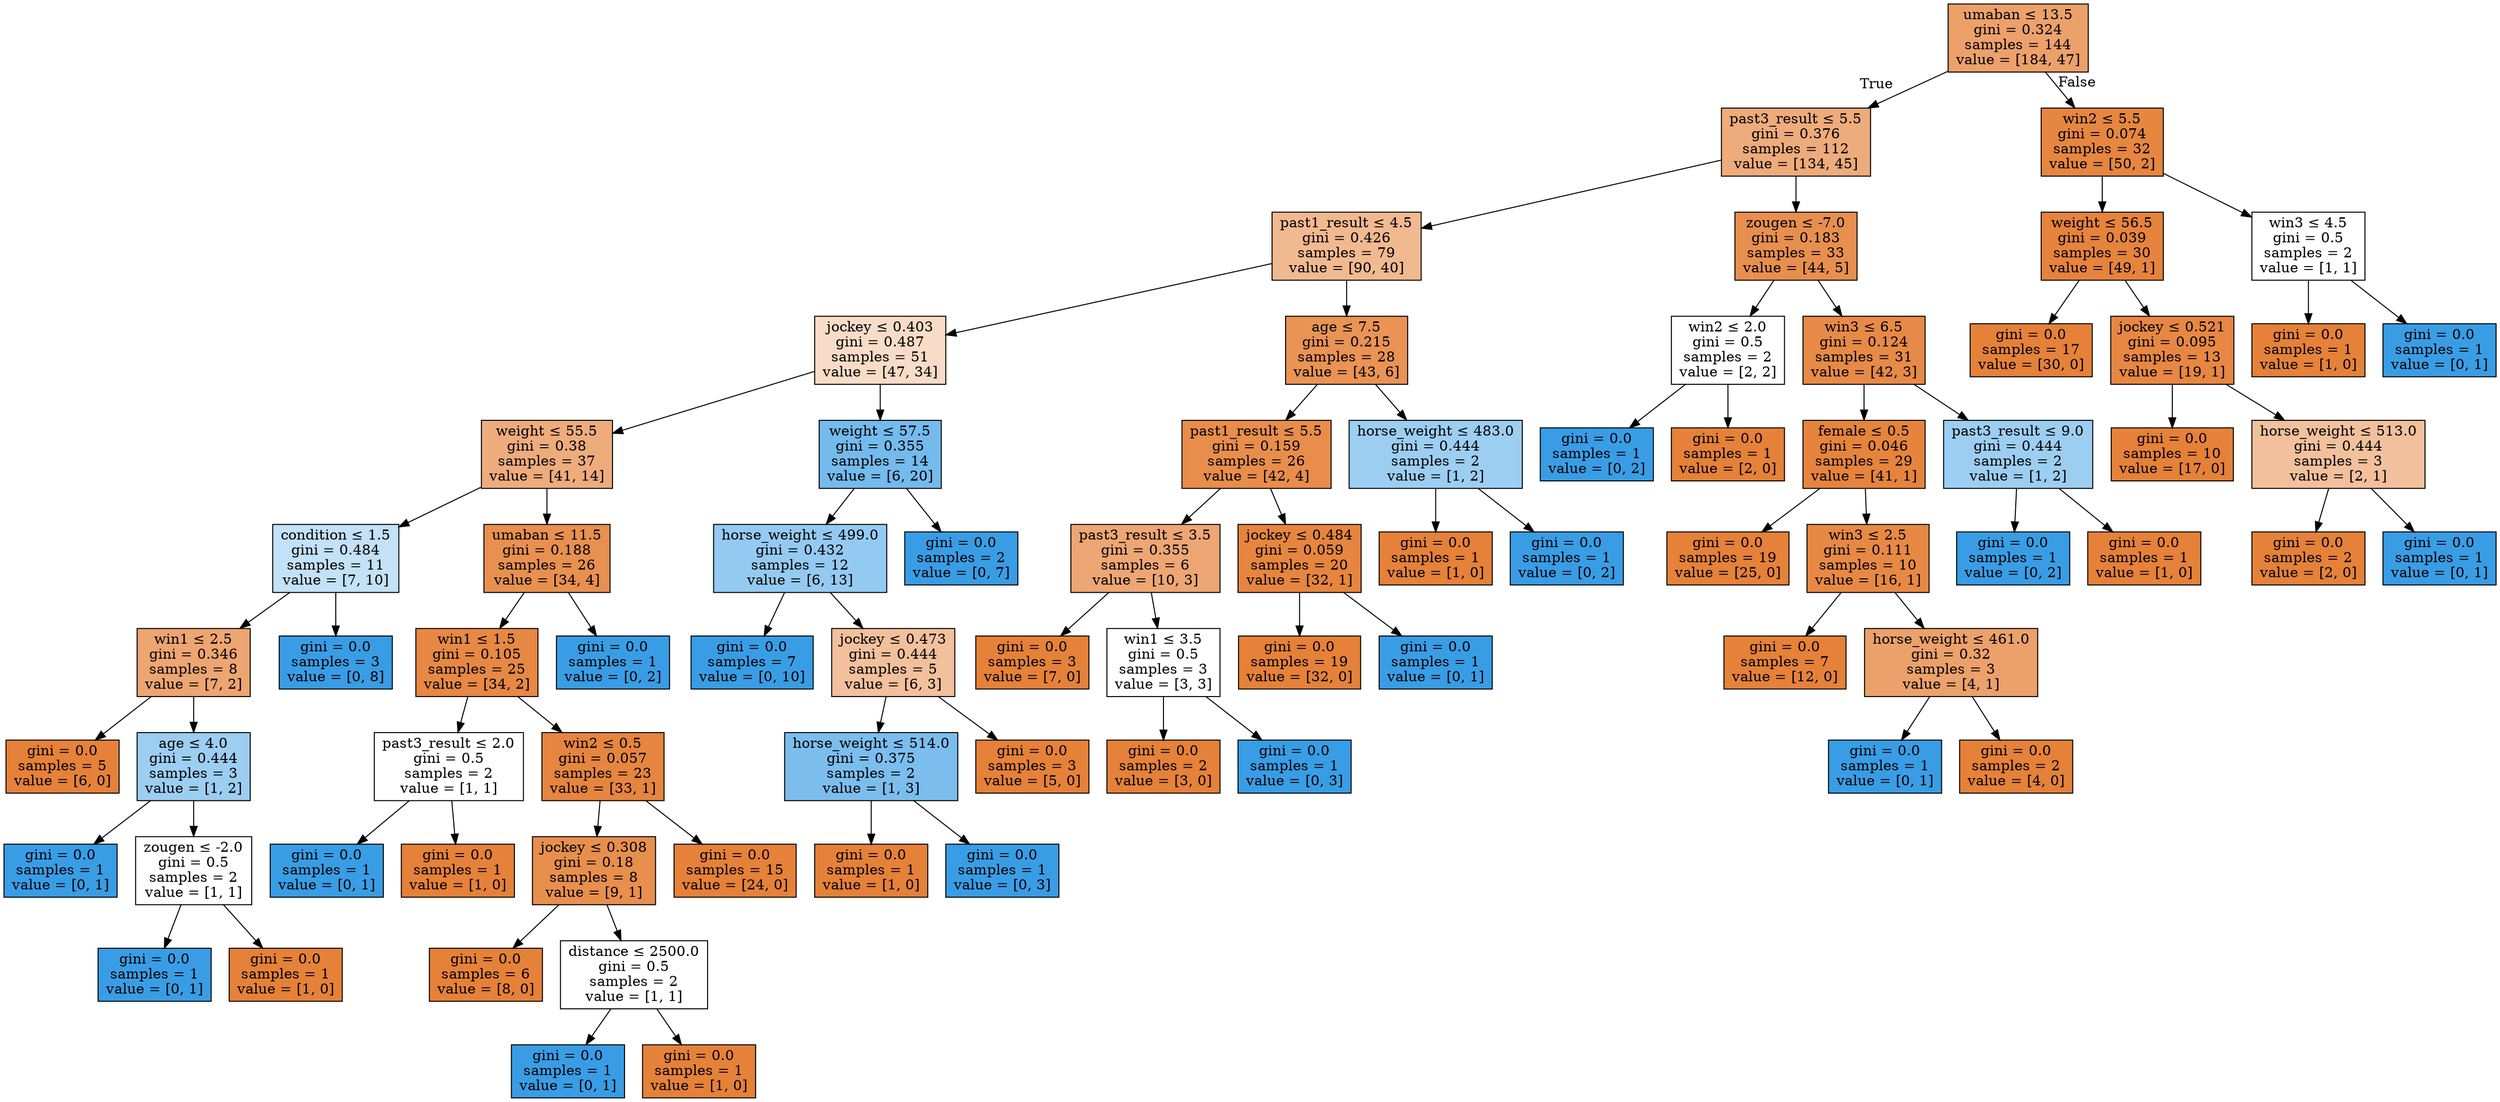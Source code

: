 digraph Tree {
node [shape=box, style="filled", color="black"] ;
0 [label=<umaban &le; 13.5<br/>gini = 0.324<br/>samples = 144<br/>value = [184, 47]>, fillcolor="#e58139be"] ;
1 [label=<past3_result &le; 5.5<br/>gini = 0.376<br/>samples = 112<br/>value = [134, 45]>, fillcolor="#e58139a9"] ;
0 -> 1 [labeldistance=2.5, labelangle=45, headlabel="True"] ;
2 [label=<past1_result &le; 4.5<br/>gini = 0.426<br/>samples = 79<br/>value = [90, 40]>, fillcolor="#e581398e"] ;
1 -> 2 ;
3 [label=<jockey &le; 0.403<br/>gini = 0.487<br/>samples = 51<br/>value = [47, 34]>, fillcolor="#e5813947"] ;
2 -> 3 ;
4 [label=<weight &le; 55.5<br/>gini = 0.38<br/>samples = 37<br/>value = [41, 14]>, fillcolor="#e58139a8"] ;
3 -> 4 ;
5 [label=<condition &le; 1.5<br/>gini = 0.484<br/>samples = 11<br/>value = [7, 10]>, fillcolor="#399de54d"] ;
4 -> 5 ;
6 [label=<win1 &le; 2.5<br/>gini = 0.346<br/>samples = 8<br/>value = [7, 2]>, fillcolor="#e58139b6"] ;
5 -> 6 ;
7 [label=<gini = 0.0<br/>samples = 5<br/>value = [6, 0]>, fillcolor="#e58139ff"] ;
6 -> 7 ;
8 [label=<age &le; 4.0<br/>gini = 0.444<br/>samples = 3<br/>value = [1, 2]>, fillcolor="#399de57f"] ;
6 -> 8 ;
9 [label=<gini = 0.0<br/>samples = 1<br/>value = [0, 1]>, fillcolor="#399de5ff"] ;
8 -> 9 ;
10 [label=<zougen &le; -2.0<br/>gini = 0.5<br/>samples = 2<br/>value = [1, 1]>, fillcolor="#e5813900"] ;
8 -> 10 ;
11 [label=<gini = 0.0<br/>samples = 1<br/>value = [0, 1]>, fillcolor="#399de5ff"] ;
10 -> 11 ;
12 [label=<gini = 0.0<br/>samples = 1<br/>value = [1, 0]>, fillcolor="#e58139ff"] ;
10 -> 12 ;
13 [label=<gini = 0.0<br/>samples = 3<br/>value = [0, 8]>, fillcolor="#399de5ff"] ;
5 -> 13 ;
14 [label=<umaban &le; 11.5<br/>gini = 0.188<br/>samples = 26<br/>value = [34, 4]>, fillcolor="#e58139e1"] ;
4 -> 14 ;
15 [label=<win1 &le; 1.5<br/>gini = 0.105<br/>samples = 25<br/>value = [34, 2]>, fillcolor="#e58139f0"] ;
14 -> 15 ;
16 [label=<past3_result &le; 2.0<br/>gini = 0.5<br/>samples = 2<br/>value = [1, 1]>, fillcolor="#e5813900"] ;
15 -> 16 ;
17 [label=<gini = 0.0<br/>samples = 1<br/>value = [0, 1]>, fillcolor="#399de5ff"] ;
16 -> 17 ;
18 [label=<gini = 0.0<br/>samples = 1<br/>value = [1, 0]>, fillcolor="#e58139ff"] ;
16 -> 18 ;
19 [label=<win2 &le; 0.5<br/>gini = 0.057<br/>samples = 23<br/>value = [33, 1]>, fillcolor="#e58139f7"] ;
15 -> 19 ;
20 [label=<jockey &le; 0.308<br/>gini = 0.18<br/>samples = 8<br/>value = [9, 1]>, fillcolor="#e58139e3"] ;
19 -> 20 ;
21 [label=<gini = 0.0<br/>samples = 6<br/>value = [8, 0]>, fillcolor="#e58139ff"] ;
20 -> 21 ;
22 [label=<distance &le; 2500.0<br/>gini = 0.5<br/>samples = 2<br/>value = [1, 1]>, fillcolor="#e5813900"] ;
20 -> 22 ;
23 [label=<gini = 0.0<br/>samples = 1<br/>value = [0, 1]>, fillcolor="#399de5ff"] ;
22 -> 23 ;
24 [label=<gini = 0.0<br/>samples = 1<br/>value = [1, 0]>, fillcolor="#e58139ff"] ;
22 -> 24 ;
25 [label=<gini = 0.0<br/>samples = 15<br/>value = [24, 0]>, fillcolor="#e58139ff"] ;
19 -> 25 ;
26 [label=<gini = 0.0<br/>samples = 1<br/>value = [0, 2]>, fillcolor="#399de5ff"] ;
14 -> 26 ;
27 [label=<weight &le; 57.5<br/>gini = 0.355<br/>samples = 14<br/>value = [6, 20]>, fillcolor="#399de5b3"] ;
3 -> 27 ;
28 [label=<horse_weight &le; 499.0<br/>gini = 0.432<br/>samples = 12<br/>value = [6, 13]>, fillcolor="#399de589"] ;
27 -> 28 ;
29 [label=<gini = 0.0<br/>samples = 7<br/>value = [0, 10]>, fillcolor="#399de5ff"] ;
28 -> 29 ;
30 [label=<jockey &le; 0.473<br/>gini = 0.444<br/>samples = 5<br/>value = [6, 3]>, fillcolor="#e581397f"] ;
28 -> 30 ;
31 [label=<horse_weight &le; 514.0<br/>gini = 0.375<br/>samples = 2<br/>value = [1, 3]>, fillcolor="#399de5aa"] ;
30 -> 31 ;
32 [label=<gini = 0.0<br/>samples = 1<br/>value = [1, 0]>, fillcolor="#e58139ff"] ;
31 -> 32 ;
33 [label=<gini = 0.0<br/>samples = 1<br/>value = [0, 3]>, fillcolor="#399de5ff"] ;
31 -> 33 ;
34 [label=<gini = 0.0<br/>samples = 3<br/>value = [5, 0]>, fillcolor="#e58139ff"] ;
30 -> 34 ;
35 [label=<gini = 0.0<br/>samples = 2<br/>value = [0, 7]>, fillcolor="#399de5ff"] ;
27 -> 35 ;
36 [label=<age &le; 7.5<br/>gini = 0.215<br/>samples = 28<br/>value = [43, 6]>, fillcolor="#e58139db"] ;
2 -> 36 ;
37 [label=<past1_result &le; 5.5<br/>gini = 0.159<br/>samples = 26<br/>value = [42, 4]>, fillcolor="#e58139e7"] ;
36 -> 37 ;
38 [label=<past3_result &le; 3.5<br/>gini = 0.355<br/>samples = 6<br/>value = [10, 3]>, fillcolor="#e58139b3"] ;
37 -> 38 ;
39 [label=<gini = 0.0<br/>samples = 3<br/>value = [7, 0]>, fillcolor="#e58139ff"] ;
38 -> 39 ;
40 [label=<win1 &le; 3.5<br/>gini = 0.5<br/>samples = 3<br/>value = [3, 3]>, fillcolor="#e5813900"] ;
38 -> 40 ;
41 [label=<gini = 0.0<br/>samples = 2<br/>value = [3, 0]>, fillcolor="#e58139ff"] ;
40 -> 41 ;
42 [label=<gini = 0.0<br/>samples = 1<br/>value = [0, 3]>, fillcolor="#399de5ff"] ;
40 -> 42 ;
43 [label=<jockey &le; 0.484<br/>gini = 0.059<br/>samples = 20<br/>value = [32, 1]>, fillcolor="#e58139f7"] ;
37 -> 43 ;
44 [label=<gini = 0.0<br/>samples = 19<br/>value = [32, 0]>, fillcolor="#e58139ff"] ;
43 -> 44 ;
45 [label=<gini = 0.0<br/>samples = 1<br/>value = [0, 1]>, fillcolor="#399de5ff"] ;
43 -> 45 ;
46 [label=<horse_weight &le; 483.0<br/>gini = 0.444<br/>samples = 2<br/>value = [1, 2]>, fillcolor="#399de57f"] ;
36 -> 46 ;
47 [label=<gini = 0.0<br/>samples = 1<br/>value = [1, 0]>, fillcolor="#e58139ff"] ;
46 -> 47 ;
48 [label=<gini = 0.0<br/>samples = 1<br/>value = [0, 2]>, fillcolor="#399de5ff"] ;
46 -> 48 ;
49 [label=<zougen &le; -7.0<br/>gini = 0.183<br/>samples = 33<br/>value = [44, 5]>, fillcolor="#e58139e2"] ;
1 -> 49 ;
50 [label=<win2 &le; 2.0<br/>gini = 0.5<br/>samples = 2<br/>value = [2, 2]>, fillcolor="#e5813900"] ;
49 -> 50 ;
51 [label=<gini = 0.0<br/>samples = 1<br/>value = [0, 2]>, fillcolor="#399de5ff"] ;
50 -> 51 ;
52 [label=<gini = 0.0<br/>samples = 1<br/>value = [2, 0]>, fillcolor="#e58139ff"] ;
50 -> 52 ;
53 [label=<win3 &le; 6.5<br/>gini = 0.124<br/>samples = 31<br/>value = [42, 3]>, fillcolor="#e58139ed"] ;
49 -> 53 ;
54 [label=<female &le; 0.5<br/>gini = 0.046<br/>samples = 29<br/>value = [41, 1]>, fillcolor="#e58139f9"] ;
53 -> 54 ;
55 [label=<gini = 0.0<br/>samples = 19<br/>value = [25, 0]>, fillcolor="#e58139ff"] ;
54 -> 55 ;
56 [label=<win3 &le; 2.5<br/>gini = 0.111<br/>samples = 10<br/>value = [16, 1]>, fillcolor="#e58139ef"] ;
54 -> 56 ;
57 [label=<gini = 0.0<br/>samples = 7<br/>value = [12, 0]>, fillcolor="#e58139ff"] ;
56 -> 57 ;
58 [label=<horse_weight &le; 461.0<br/>gini = 0.32<br/>samples = 3<br/>value = [4, 1]>, fillcolor="#e58139bf"] ;
56 -> 58 ;
59 [label=<gini = 0.0<br/>samples = 1<br/>value = [0, 1]>, fillcolor="#399de5ff"] ;
58 -> 59 ;
60 [label=<gini = 0.0<br/>samples = 2<br/>value = [4, 0]>, fillcolor="#e58139ff"] ;
58 -> 60 ;
61 [label=<past3_result &le; 9.0<br/>gini = 0.444<br/>samples = 2<br/>value = [1, 2]>, fillcolor="#399de57f"] ;
53 -> 61 ;
62 [label=<gini = 0.0<br/>samples = 1<br/>value = [0, 2]>, fillcolor="#399de5ff"] ;
61 -> 62 ;
63 [label=<gini = 0.0<br/>samples = 1<br/>value = [1, 0]>, fillcolor="#e58139ff"] ;
61 -> 63 ;
64 [label=<win2 &le; 5.5<br/>gini = 0.074<br/>samples = 32<br/>value = [50, 2]>, fillcolor="#e58139f5"] ;
0 -> 64 [labeldistance=2.5, labelangle=-45, headlabel="False"] ;
65 [label=<weight &le; 56.5<br/>gini = 0.039<br/>samples = 30<br/>value = [49, 1]>, fillcolor="#e58139fa"] ;
64 -> 65 ;
66 [label=<gini = 0.0<br/>samples = 17<br/>value = [30, 0]>, fillcolor="#e58139ff"] ;
65 -> 66 ;
67 [label=<jockey &le; 0.521<br/>gini = 0.095<br/>samples = 13<br/>value = [19, 1]>, fillcolor="#e58139f2"] ;
65 -> 67 ;
68 [label=<gini = 0.0<br/>samples = 10<br/>value = [17, 0]>, fillcolor="#e58139ff"] ;
67 -> 68 ;
69 [label=<horse_weight &le; 513.0<br/>gini = 0.444<br/>samples = 3<br/>value = [2, 1]>, fillcolor="#e581397f"] ;
67 -> 69 ;
70 [label=<gini = 0.0<br/>samples = 2<br/>value = [2, 0]>, fillcolor="#e58139ff"] ;
69 -> 70 ;
71 [label=<gini = 0.0<br/>samples = 1<br/>value = [0, 1]>, fillcolor="#399de5ff"] ;
69 -> 71 ;
72 [label=<win3 &le; 4.5<br/>gini = 0.5<br/>samples = 2<br/>value = [1, 1]>, fillcolor="#e5813900"] ;
64 -> 72 ;
73 [label=<gini = 0.0<br/>samples = 1<br/>value = [1, 0]>, fillcolor="#e58139ff"] ;
72 -> 73 ;
74 [label=<gini = 0.0<br/>samples = 1<br/>value = [0, 1]>, fillcolor="#399de5ff"] ;
72 -> 74 ;
}